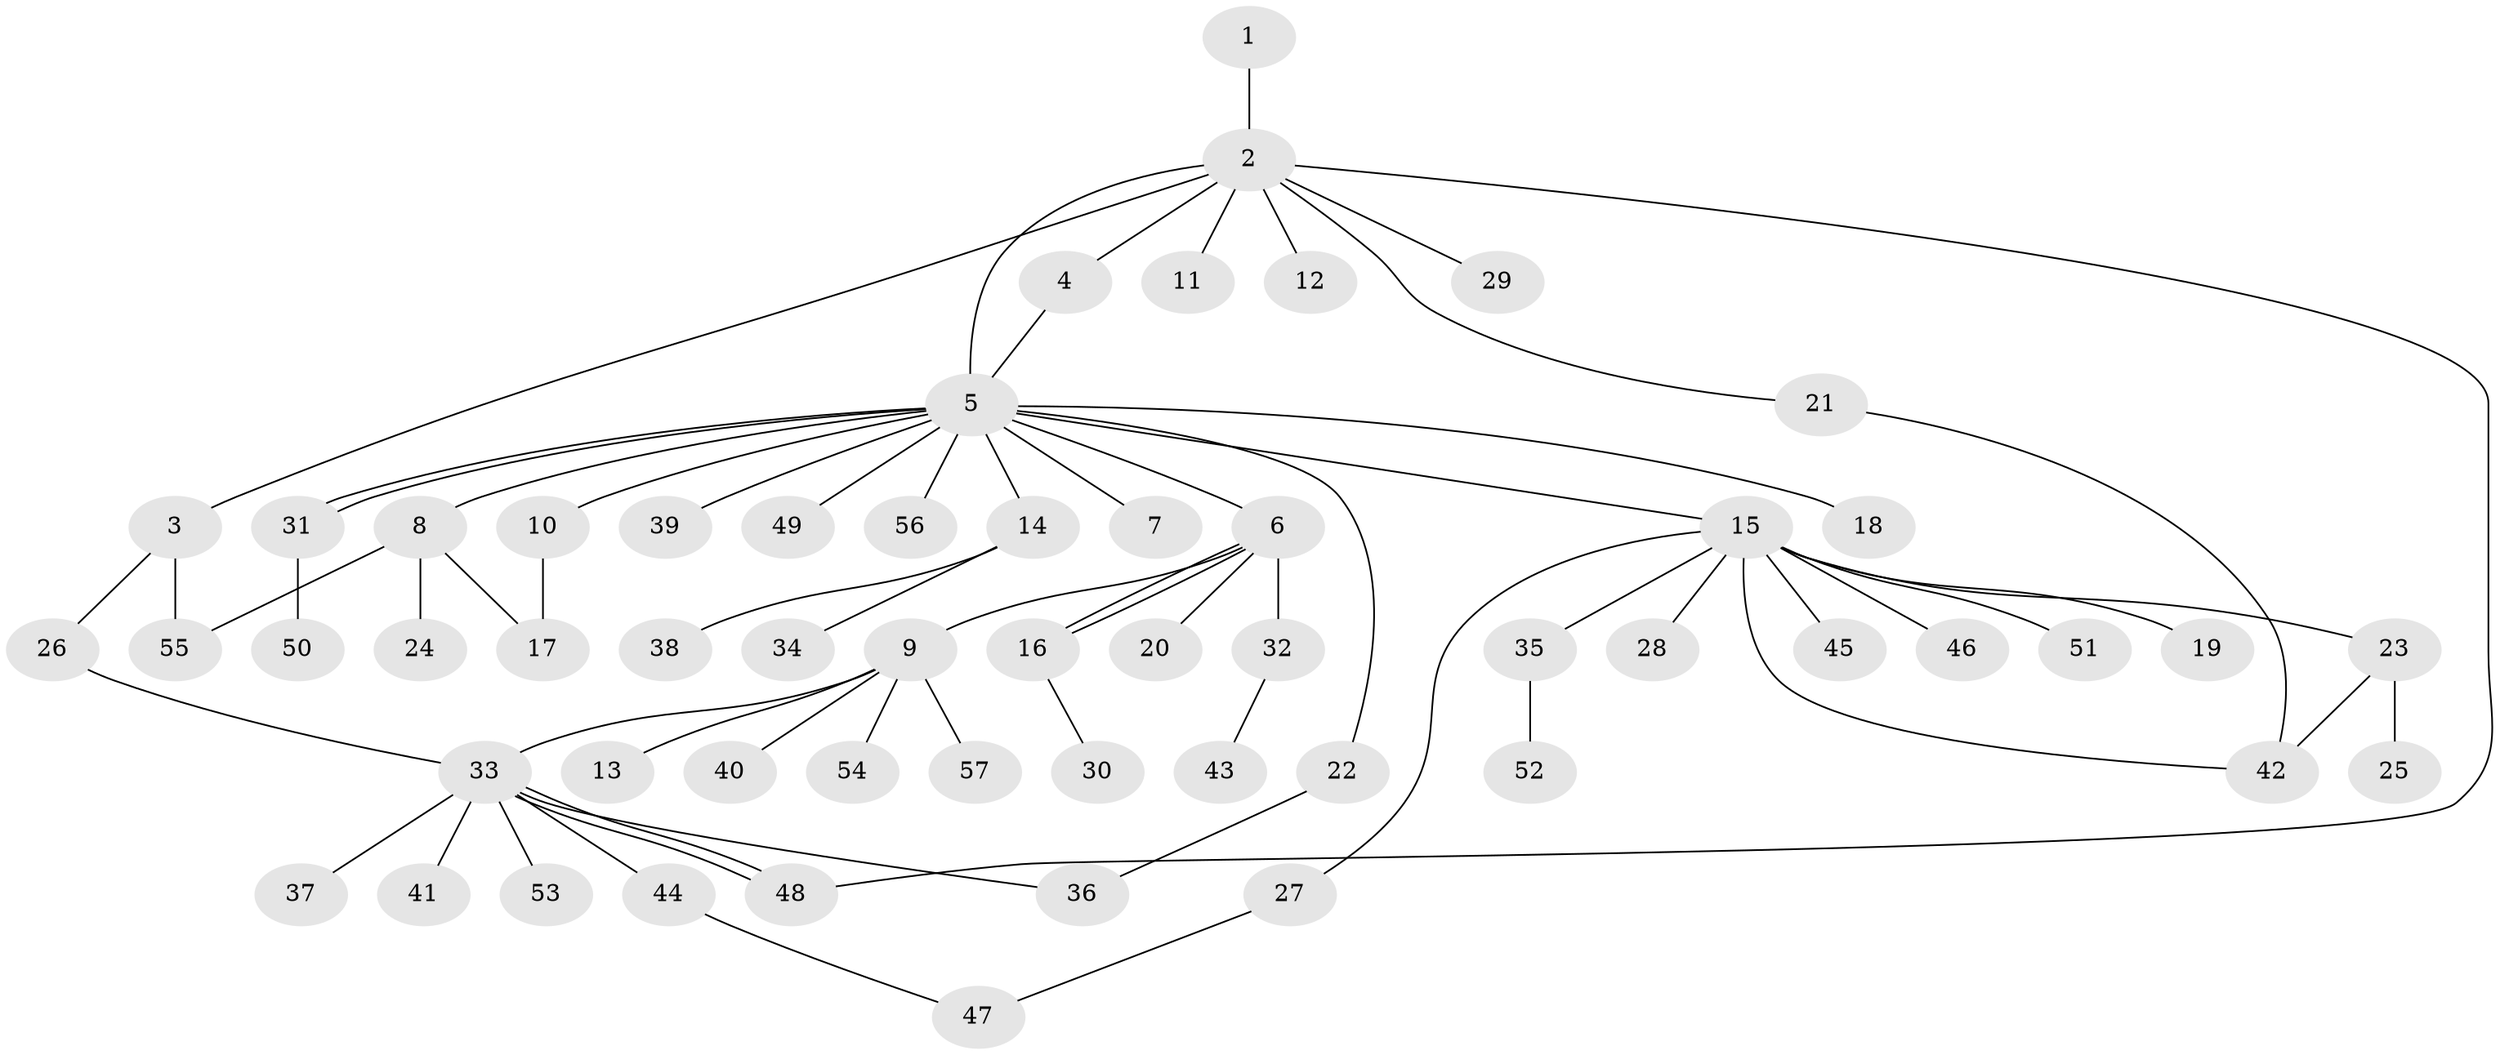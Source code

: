 // Generated by graph-tools (version 1.1) at 2025/01/03/09/25 03:01:51]
// undirected, 57 vertices, 68 edges
graph export_dot {
graph [start="1"]
  node [color=gray90,style=filled];
  1;
  2;
  3;
  4;
  5;
  6;
  7;
  8;
  9;
  10;
  11;
  12;
  13;
  14;
  15;
  16;
  17;
  18;
  19;
  20;
  21;
  22;
  23;
  24;
  25;
  26;
  27;
  28;
  29;
  30;
  31;
  32;
  33;
  34;
  35;
  36;
  37;
  38;
  39;
  40;
  41;
  42;
  43;
  44;
  45;
  46;
  47;
  48;
  49;
  50;
  51;
  52;
  53;
  54;
  55;
  56;
  57;
  1 -- 2;
  2 -- 3;
  2 -- 4;
  2 -- 5;
  2 -- 11;
  2 -- 12;
  2 -- 21;
  2 -- 29;
  2 -- 48;
  3 -- 26;
  3 -- 55;
  4 -- 5;
  5 -- 6;
  5 -- 7;
  5 -- 8;
  5 -- 10;
  5 -- 14;
  5 -- 15;
  5 -- 18;
  5 -- 22;
  5 -- 31;
  5 -- 31;
  5 -- 39;
  5 -- 49;
  5 -- 56;
  6 -- 9;
  6 -- 16;
  6 -- 16;
  6 -- 20;
  6 -- 32;
  8 -- 17;
  8 -- 24;
  8 -- 55;
  9 -- 13;
  9 -- 33;
  9 -- 40;
  9 -- 54;
  9 -- 57;
  10 -- 17;
  14 -- 34;
  14 -- 38;
  15 -- 19;
  15 -- 23;
  15 -- 27;
  15 -- 28;
  15 -- 35;
  15 -- 42;
  15 -- 45;
  15 -- 46;
  15 -- 51;
  16 -- 30;
  21 -- 42;
  22 -- 36;
  23 -- 25;
  23 -- 42;
  26 -- 33;
  27 -- 47;
  31 -- 50;
  32 -- 43;
  33 -- 36;
  33 -- 37;
  33 -- 41;
  33 -- 44;
  33 -- 48;
  33 -- 48;
  33 -- 53;
  35 -- 52;
  44 -- 47;
}
